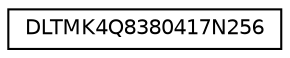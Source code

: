 digraph "Graphical Class Hierarchy"
{
 // LATEX_PDF_SIZE
  edge [fontname="Helvetica",fontsize="10",labelfontname="Helvetica",labelfontsize="10"];
  node [fontname="Helvetica",fontsize="10",shape=record];
  rankdir="LR";
  Node0 [label="DLTMK4Q8380417N256",height=0.2,width=0.4,color="black", fillcolor="white", style="filled",URL="$class_d_l_t_m_k4_q8380417_n256.html",tooltip="The Dilithium K4 (medium security) support class"];
}
